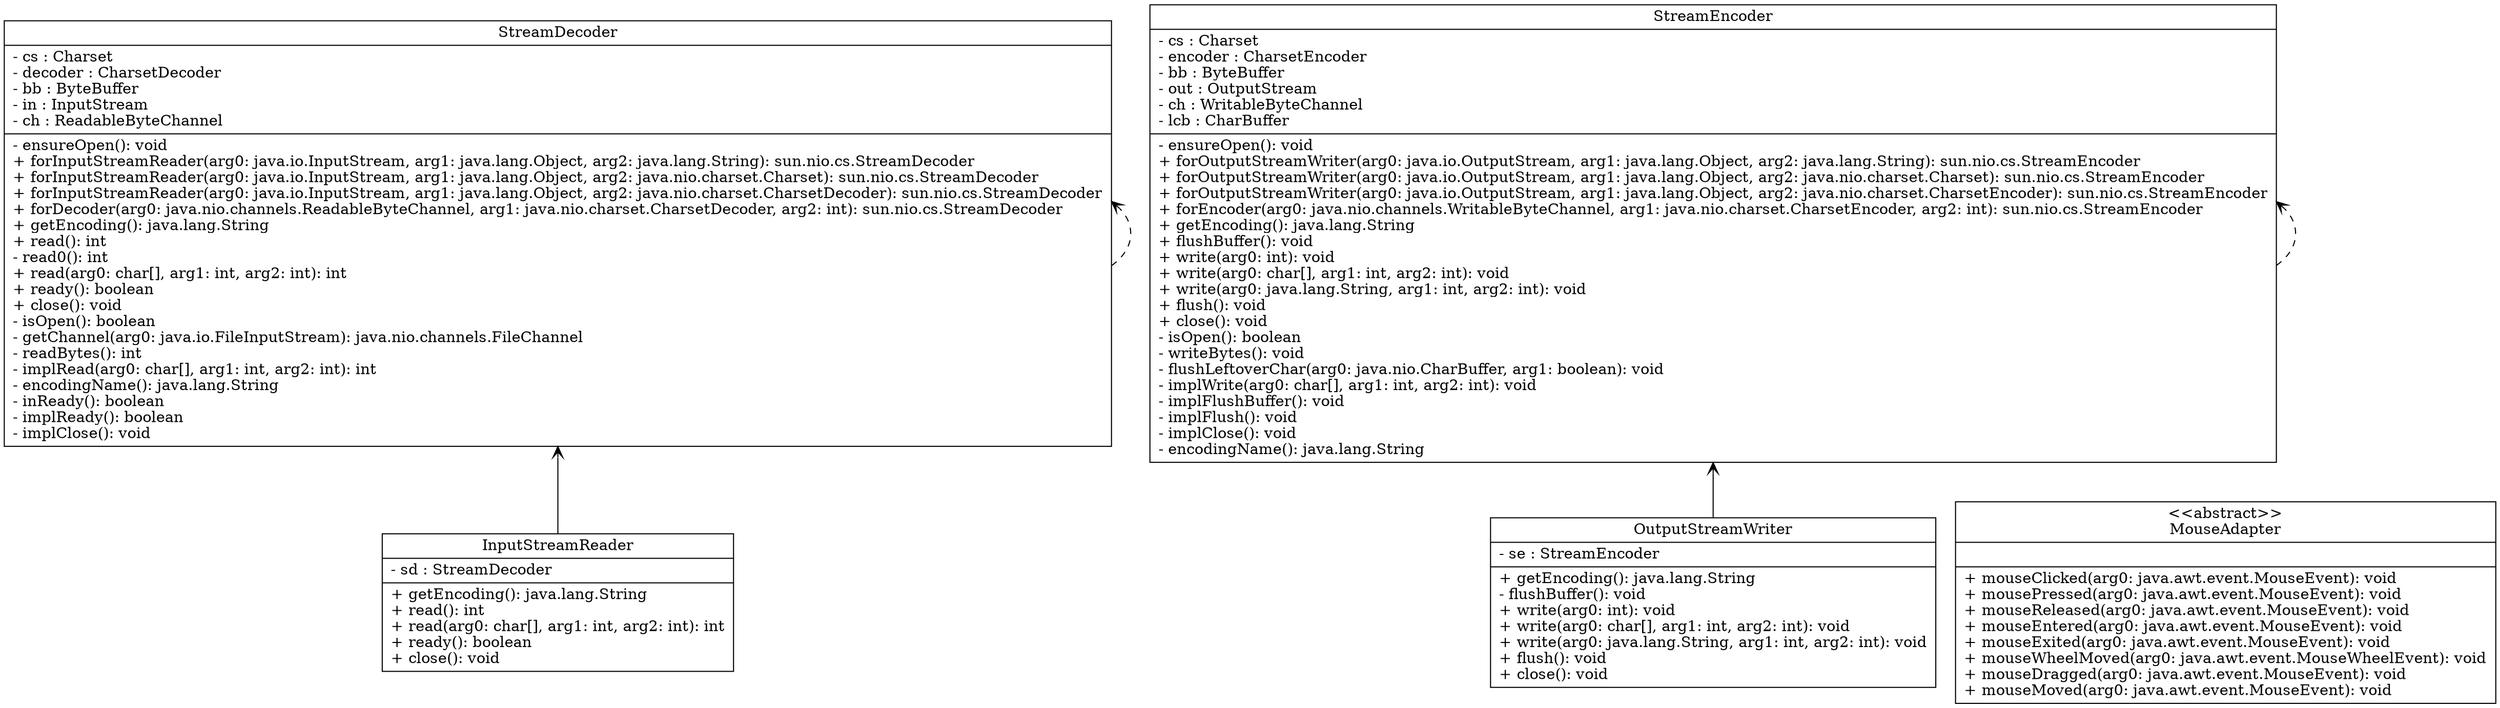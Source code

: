 digraph ILoveThisProject{
rankdir=BT;
InputStreamReader [
 shape="record",
 color="null",
 style="filled",
 fillcolor="white"
 label="{InputStreamReader | - sd : StreamDecoder\l|+ getEncoding(): java.lang.String\l
+ read(): int\l
+ read(arg0: char[], arg1: int, arg2: int): int\l
+ ready(): boolean\l
+ close(): void\l
}" 
];
OutputStreamWriter [
 shape="record",
 color="null",
 style="filled",
 fillcolor="white"
 label="{OutputStreamWriter | - se : StreamEncoder\l|+ getEncoding(): java.lang.String\l
- flushBuffer(): void\l
+ write(arg0: int): void\l
+ write(arg0: char[], arg1: int, arg2: int): void\l
+ write(arg0: java.lang.String, arg1: int, arg2: int): void\l
+ flush(): void\l
+ close(): void\l
}" 
];
MouseAdapter [
 shape="record",
 color="null",
 style="filled",
 fillcolor="white"
 label="{\<\<abstract\>\>\n
MouseAdapter | |+ mouseClicked(arg0: java.awt.event.MouseEvent): void\l
+ mousePressed(arg0: java.awt.event.MouseEvent): void\l
+ mouseReleased(arg0: java.awt.event.MouseEvent): void\l
+ mouseEntered(arg0: java.awt.event.MouseEvent): void\l
+ mouseExited(arg0: java.awt.event.MouseEvent): void\l
+ mouseWheelMoved(arg0: java.awt.event.MouseWheelEvent): void\l
+ mouseDragged(arg0: java.awt.event.MouseEvent): void\l
+ mouseMoved(arg0: java.awt.event.MouseEvent): void\l
}" 
];
StreamDecoder [
 shape="record",
 color="null",
 style="filled",
 fillcolor="white"
 label="{StreamDecoder | - cs : Charset\l- decoder : CharsetDecoder\l- bb : ByteBuffer\l- in : InputStream\l- ch : ReadableByteChannel\l|- ensureOpen(): void\l
+ forInputStreamReader(arg0: java.io.InputStream, arg1: java.lang.Object, arg2: java.lang.String): sun.nio.cs.StreamDecoder\l
+ forInputStreamReader(arg0: java.io.InputStream, arg1: java.lang.Object, arg2: java.nio.charset.Charset): sun.nio.cs.StreamDecoder\l
+ forInputStreamReader(arg0: java.io.InputStream, arg1: java.lang.Object, arg2: java.nio.charset.CharsetDecoder): sun.nio.cs.StreamDecoder\l
+ forDecoder(arg0: java.nio.channels.ReadableByteChannel, arg1: java.nio.charset.CharsetDecoder, arg2: int): sun.nio.cs.StreamDecoder\l
+ getEncoding(): java.lang.String\l
+ read(): int\l
- read0(): int\l
+ read(arg0: char[], arg1: int, arg2: int): int\l
+ ready(): boolean\l
+ close(): void\l
- isOpen(): boolean\l
- getChannel(arg0: java.io.FileInputStream): java.nio.channels.FileChannel\l
- readBytes(): int\l
- implRead(arg0: char[], arg1: int, arg2: int): int\l
- encodingName(): java.lang.String\l
- inReady(): boolean\l
- implReady(): boolean\l
- implClose(): void\l
}" 
];
StreamEncoder [
 shape="record",
 color="null",
 style="filled",
 fillcolor="white"
 label="{StreamEncoder | - cs : Charset\l- encoder : CharsetEncoder\l- bb : ByteBuffer\l- out : OutputStream\l- ch : WritableByteChannel\l- lcb : CharBuffer\l|- ensureOpen(): void\l
+ forOutputStreamWriter(arg0: java.io.OutputStream, arg1: java.lang.Object, arg2: java.lang.String): sun.nio.cs.StreamEncoder\l
+ forOutputStreamWriter(arg0: java.io.OutputStream, arg1: java.lang.Object, arg2: java.nio.charset.Charset): sun.nio.cs.StreamEncoder\l
+ forOutputStreamWriter(arg0: java.io.OutputStream, arg1: java.lang.Object, arg2: java.nio.charset.CharsetEncoder): sun.nio.cs.StreamEncoder\l
+ forEncoder(arg0: java.nio.channels.WritableByteChannel, arg1: java.nio.charset.CharsetEncoder, arg2: int): sun.nio.cs.StreamEncoder\l
+ getEncoding(): java.lang.String\l
+ flushBuffer(): void\l
+ write(arg0: int): void\l
+ write(arg0: char[], arg1: int, arg2: int): void\l
+ write(arg0: java.lang.String, arg1: int, arg2: int): void\l
+ flush(): void\l
+ close(): void\l
- isOpen(): boolean\l
- writeBytes(): void\l
- flushLeftoverChar(arg0: java.nio.CharBuffer, arg1: boolean): void\l
- implWrite(arg0: char[], arg1: int, arg2: int): void\l
- implFlushBuffer(): void\l
- implFlush(): void\l
- implClose(): void\l
- encodingName(): java.lang.String\l
}" 
];
InputStreamReader -> StreamDecoder [arrowhead="vee", style="solid", taillabel = "", color = ""];

OutputStreamWriter -> StreamEncoder [arrowhead="vee", style="solid", taillabel = "", color = ""];

StreamDecoder -> StreamDecoder [arrowhead="vee", style="dashed", taillabel = "", color = ""];

StreamEncoder -> StreamEncoder [arrowhead="vee", style="dashed", taillabel = "", color = ""];

}